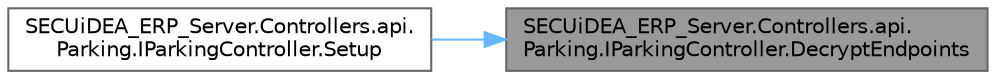 digraph "SECUiDEA_ERP_Server.Controllers.api.Parking.IParkingController.DecryptEndpoints"
{
 // LATEX_PDF_SIZE
  bgcolor="transparent";
  edge [fontname=Helvetica,fontsize=10,labelfontname=Helvetica,labelfontsize=10];
  node [fontname=Helvetica,fontsize=10,shape=box,height=0.2,width=0.4];
  rankdir="RL";
  Node1 [id="Node000001",label="SECUiDEA_ERP_Server.Controllers.api.\lParking.IParkingController.DecryptEndpoints",height=0.2,width=0.4,color="gray40", fillcolor="grey60", style="filled", fontcolor="black",tooltip="IParking 시스템의 암호화 된 일부 정보를 복호화 하여 읽음"];
  Node1 -> Node2 [id="edge1_Node000001_Node000002",dir="back",color="steelblue1",style="solid",tooltip=" "];
  Node2 [id="Node000002",label="SECUiDEA_ERP_Server.Controllers.api.\lParking.IParkingController.Setup",height=0.2,width=0.4,color="grey40", fillcolor="white", style="filled",URL="$class_s_e_c_ui_d_e_a___e_r_p___server_1_1_controllers_1_1api_1_1_parking_1_1_i_parking_controller.html#ab588c01f70325470a744e73297504a38",tooltip=" "];
}
